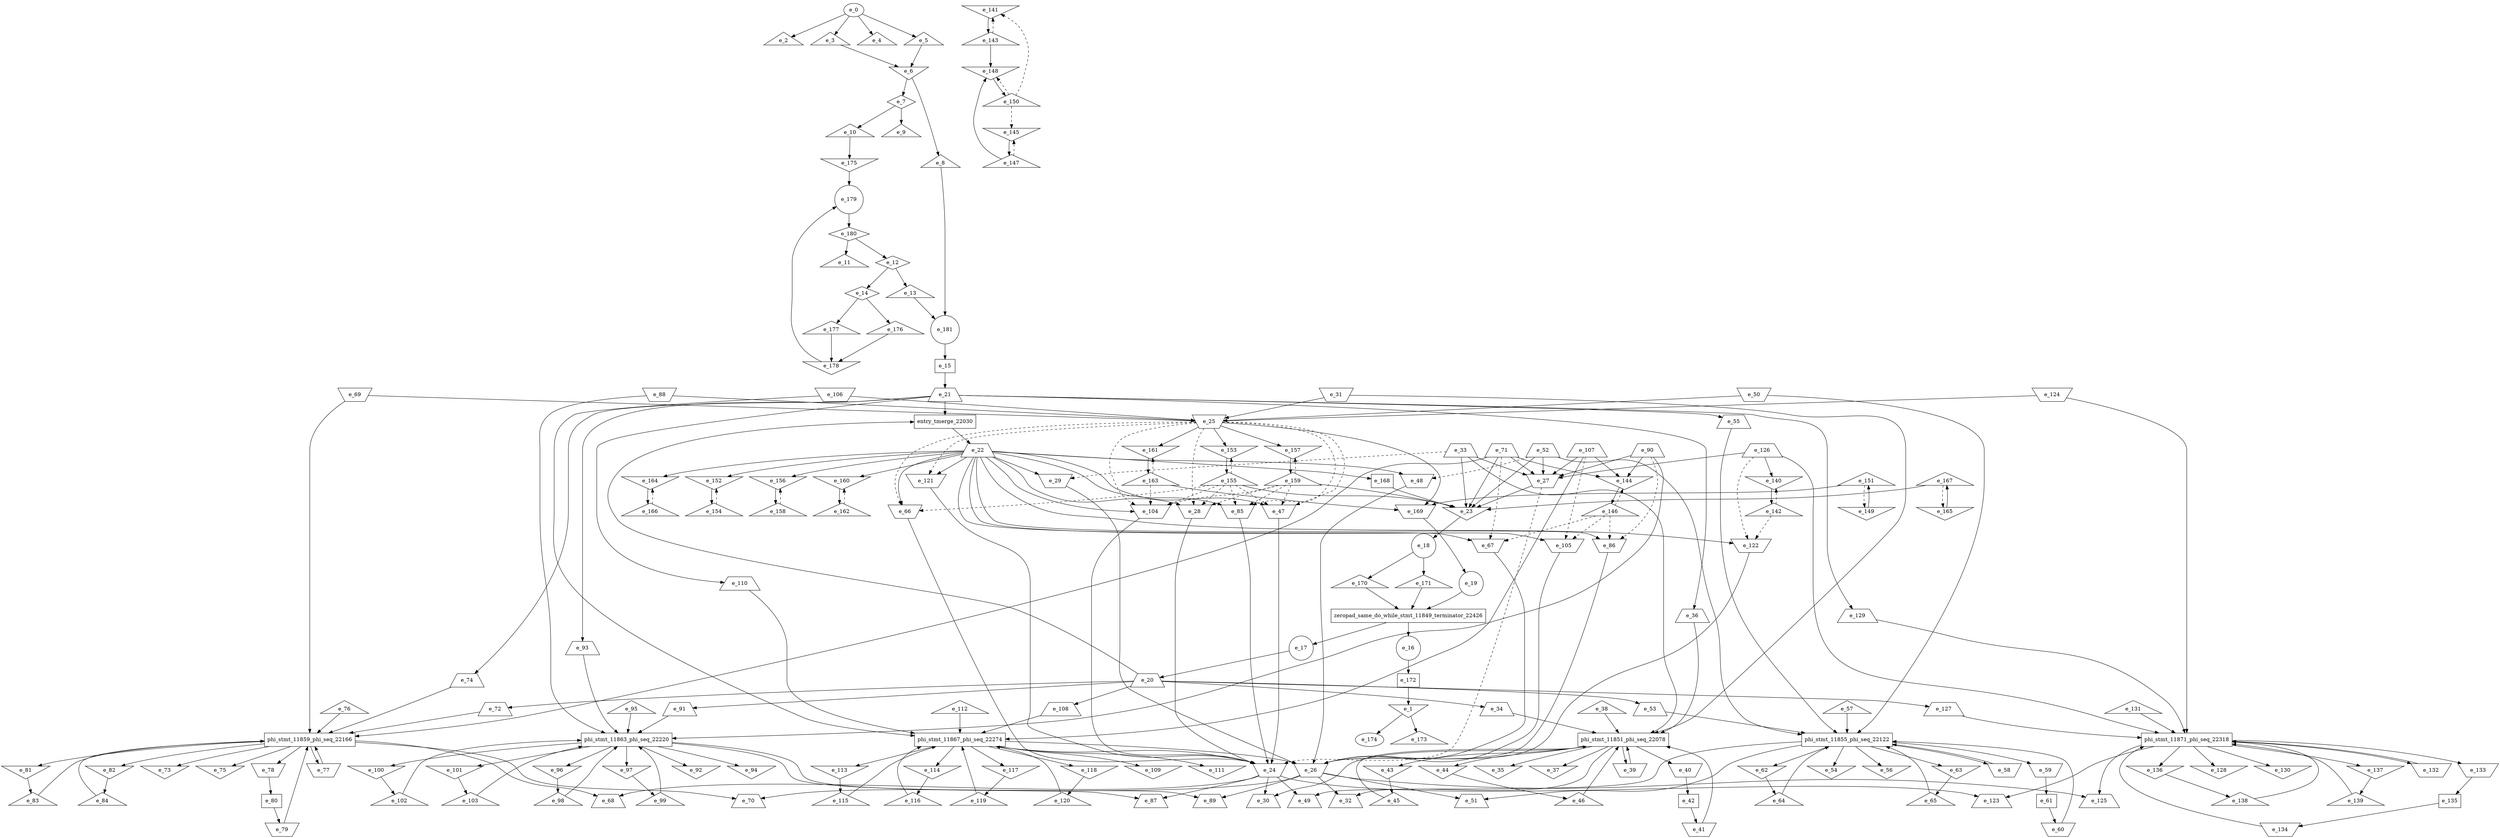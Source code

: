 digraph control_path {
  e_0: entry_node : n ;
  e_1 [shape = invtriangle];
  e_2 [shape = triangle];
  e_3 [shape = triangle];
  e_4 [shape = triangle];
  e_5 [shape = triangle];
  e_6 [shape = invtriangle];
  e_7 [shape = diamond];
  e_8 [shape = triangle];
  e_9 [shape = triangle];
  e_10 [shape = triangle];
  e_11 [shape = triangle];
  e_12 [shape = diamond];
  e_13 [shape = triangle];
  e_14 [shape = diamond];
  e_15 [shape = dot];
  e_16 [shape = circle];
  e_17 [shape = circle];
  e_18 [shape = circle];
  e_19 [shape = circle];
  e_20 [shape = trapezium];
  e_21 [shape = trapezium];
  e_22 [shape = trapezium];
  e_23 [shape = invtriangle];
  e_24 [shape = invtrapezium];
  e_25 [shape = invtrapezium];
  e_26 [shape = invtrapezium];
  e_27 [shape = invtrapezium];
  e_28 [shape = invtrapezium];
  e_29 [shape = invtrapezium];
  e_30 [shape = trapezium];
  e_31 [shape = invtrapezium];
  e_32 [shape = trapezium];
  e_33 [shape = trapezium];
  e_34 [shape = trapezium];
  e_35 [shape = invtriangle];
  e_36 [shape = trapezium];
  e_37 [shape = invtriangle];
  e_38 [shape = triangle];
  e_39 [shape = invtrapezium];
  e_40 [shape = invtrapezium];
  e_41 [shape = invtrapezium];
  e_42 [shape = dot];
  e_43 [shape = invtriangle];
  e_44 [shape = invtriangle];
  e_45 [shape = triangle];
  e_46 [shape = triangle];
  e_47 [shape = invtrapezium];
  e_48 [shape = invtrapezium];
  e_49 [shape = trapezium];
  e_50 [shape = invtrapezium];
  e_51 [shape = trapezium];
  e_52 [shape = trapezium];
  e_53 [shape = trapezium];
  e_54 [shape = invtriangle];
  e_55 [shape = trapezium];
  e_56 [shape = invtriangle];
  e_57 [shape = triangle];
  e_58 [shape = invtrapezium];
  e_59 [shape = invtrapezium];
  e_60 [shape = invtrapezium];
  e_61 [shape = dot];
  e_62 [shape = invtriangle];
  e_63 [shape = invtriangle];
  e_64 [shape = triangle];
  e_65 [shape = triangle];
  e_66 [shape = invtrapezium];
  e_67 [shape = invtrapezium];
  e_68 [shape = trapezium];
  e_69 [shape = invtrapezium];
  e_70 [shape = trapezium];
  e_71 [shape = trapezium];
  e_72 [shape = trapezium];
  e_73 [shape = invtriangle];
  e_74 [shape = trapezium];
  e_75 [shape = invtriangle];
  e_76 [shape = triangle];
  e_77 [shape = invtrapezium];
  e_78 [shape = invtrapezium];
  e_79 [shape = invtrapezium];
  e_80 [shape = dot];
  e_81 [shape = invtriangle];
  e_82 [shape = invtriangle];
  e_83 [shape = triangle];
  e_84 [shape = triangle];
  e_85 [shape = invtrapezium];
  e_86 [shape = invtrapezium];
  e_87 [shape = trapezium];
  e_88 [shape = invtrapezium];
  e_89 [shape = trapezium];
  e_90 [shape = trapezium];
  e_91 [shape = trapezium];
  e_92 [shape = invtriangle];
  e_93 [shape = trapezium];
  e_94 [shape = invtriangle];
  e_95 [shape = triangle];
  e_96 [shape = invtriangle];
  e_97 [shape = invtriangle];
  e_98 [shape = triangle];
  e_99 [shape = triangle];
  e_100 [shape = invtriangle];
  e_101 [shape = invtriangle];
  e_102 [shape = triangle];
  e_103 [shape = triangle];
  e_104 [shape = invtrapezium];
  e_105 [shape = invtrapezium];
  e_106 [shape = invtrapezium];
  e_107 [shape = trapezium];
  e_108 [shape = trapezium];
  e_109 [shape = invtriangle];
  e_110 [shape = trapezium];
  e_111 [shape = invtriangle];
  e_112 [shape = triangle];
  e_113 [shape = invtriangle];
  e_114 [shape = invtriangle];
  e_115 [shape = triangle];
  e_116 [shape = triangle];
  e_117 [shape = invtriangle];
  e_118 [shape = invtriangle];
  e_119 [shape = triangle];
  e_120 [shape = triangle];
  e_121 [shape = invtrapezium];
  e_122 [shape = invtrapezium];
  e_123 [shape = trapezium];
  e_124 [shape = invtrapezium];
  e_125 [shape = trapezium];
  e_126 [shape = trapezium];
  e_127 [shape = trapezium];
  e_128 [shape = invtriangle];
  e_129 [shape = trapezium];
  e_130 [shape = invtriangle];
  e_131 [shape = triangle];
  e_132 [shape = invtrapezium];
  e_133 [shape = invtrapezium];
  e_134 [shape = invtrapezium];
  e_135 [shape = dot];
  e_136 [shape = invtriangle];
  e_137 [shape = invtriangle];
  e_138 [shape = triangle];
  e_139 [shape = triangle];
  e_140 [shape = invtriangle];
  e_141 [shape = invtriangle];
  e_142 [shape = triangle];
  e_143 [shape = triangle];
  e_144 [shape = invtriangle];
  e_145 [shape = invtriangle];
  e_146 [shape = triangle];
  e_147 [shape = triangle];
  e_148 [shape = invtriangle];
  e_149 [shape = invtriangle];
  e_150 [shape = triangle];
  e_151 [shape = triangle];
  e_152 [shape = invtriangle];
  e_153 [shape = invtriangle];
  e_154 [shape = triangle];
  e_155 [shape = triangle];
  e_156 [shape = invtriangle];
  e_157 [shape = invtriangle];
  e_158 [shape = triangle];
  e_159 [shape = triangle];
  e_160 [shape = invtriangle];
  e_161 [shape = invtriangle];
  e_162 [shape = triangle];
  e_163 [shape = triangle];
  e_164 [shape = invtriangle];
  e_165 [shape = invtriangle];
  e_166 [shape = triangle];
  e_167 [shape = triangle];
  e_168 [shape = dot];
  e_169 [shape = invtrapezium];
  e_170 [shape = triangle];
  e_171 [shape = triangle];
  e_172 [shape = dot];
  e_173 [shape = triangle];
  e_174: exit_node : s ;
  e_175 [shape = invtriangle];
  e_176 [shape = triangle];
  e_177 [shape = triangle];
  e_178 [shape = invtriangle];
  e_179 [shape = circle];
  e_180 [shape = diamond];
  e_181 [shape = circle];
  e_172 -> e_1;
  e_0 -> e_2;
  e_0 -> e_3;
  e_0 -> e_4;
  e_0 -> e_5;
  e_5 -> e_6;
  e_3 -> e_6;
  e_6 -> e_7;
  e_6 -> e_8;
  e_7 -> e_9;
  e_7 -> e_10;
  e_180 -> e_11;
  e_180 -> e_12;
  e_12 -> e_13;
  e_12 -> e_14;
  e_181 -> e_15;
  e_23 -> e_18;
  e_169 -> e_19;
  e_17 -> e_20;
  e_15 -> e_21;
  e_71 -> e_23;
  e_167 -> e_23;
  e_168 -> e_23;
  e_27 -> e_23;
  e_155 -> e_23;
  e_33 -> e_23;
  e_52 -> e_23;
  e_159 -> e_23;
  e_104 -> e_24;
  e_85 -> e_24;
  e_66 -> e_24;
  e_121 -> e_24;
  e_28 -> e_24;
  e_47 -> e_24;
  e_27 -> e_24[style = dashed];
  e_106 -> e_25;
  e_88 -> e_25;
  e_69 -> e_25;
  e_124 -> e_25;
  e_31 -> e_25;
  e_50 -> e_25;
  e_105 -> e_26;
  e_86 -> e_26;
  e_67 -> e_26;
  e_122 -> e_26;
  e_29 -> e_26;
  e_48 -> e_26;
  e_107 -> e_27;
  e_90 -> e_27;
  e_71 -> e_27;
  e_126 -> e_27;
  e_33 -> e_27;
  e_52 -> e_27;
  e_22 -> e_28;
  e_25 -> e_28[style = dashed];
  e_155 -> e_28[style = dashed];
  e_159 -> e_28[style = dashed];
  e_22 -> e_29;
  e_33 -> e_29[style = dashed];
  e_24 -> e_30;
  e_26 -> e_32;
  e_20 -> e_34;
  e_21 -> e_36;
  e_42 -> e_41;
  e_40 -> e_42;
  e_43 -> e_45;
  e_44 -> e_46;
  e_22 -> e_47;
  e_25 -> e_47[style = dashed];
  e_155 -> e_47[style = dashed];
  e_159 -> e_47[style = dashed];
  e_22 -> e_48;
  e_52 -> e_48[style = dashed];
  e_24 -> e_49;
  e_26 -> e_51;
  e_20 -> e_53;
  e_21 -> e_55;
  e_61 -> e_60;
  e_59 -> e_61;
  e_62 -> e_64;
  e_63 -> e_65;
  e_22 -> e_66;
  e_25 -> e_66[style = dashed];
  e_155 -> e_66[style = dashed];
  e_22 -> e_67;
  e_71 -> e_67[style = dashed];
  e_146 -> e_67[style = dashed];
  e_24 -> e_68;
  e_26 -> e_70;
  e_20 -> e_72;
  e_21 -> e_74;
  e_80 -> e_79;
  e_78 -> e_80;
  e_81 -> e_83;
  e_82 -> e_84;
  e_22 -> e_85;
  e_25 -> e_85[style = dashed];
  e_155 -> e_85[style = dashed];
  e_159 -> e_85[style = dashed];
  e_22 -> e_86;
  e_90 -> e_86[style = dashed];
  e_146 -> e_86[style = dashed];
  e_24 -> e_87;
  e_26 -> e_89;
  e_20 -> e_91;
  e_21 -> e_93;
  e_96 -> e_98;
  e_97 -> e_99;
  e_100 -> e_102;
  e_101 -> e_103;
  e_22 -> e_104;
  e_25 -> e_104[style = dashed];
  e_155 -> e_104[style = dashed];
  e_159 -> e_104[style = dashed];
  e_163 -> e_104[style = dashed];
  e_22 -> e_105;
  e_107 -> e_105[style = dashed];
  e_146 -> e_105[style = dashed];
  e_20 -> e_108;
  e_21 -> e_110;
  e_113 -> e_115;
  e_114 -> e_116;
  e_117 -> e_119;
  e_118 -> e_120;
  e_22 -> e_121;
  e_25 -> e_121[style = dashed];
  e_22 -> e_122;
  e_142 -> e_122[style = dashed];
  e_126 -> e_122[style = dashed];
  e_24 -> e_123;
  e_26 -> e_125;
  e_20 -> e_127;
  e_21 -> e_129;
  e_135 -> e_134;
  e_133 -> e_135;
  e_136 -> e_138;
  e_137 -> e_139;
  e_126 -> e_140;
  e_142 -> e_140[style = dashed];
  e_150 -> e_141[style = dashed];
  e_143 -> e_141[style = dashed];
  e_140 -> e_142;
  e_141 -> e_143;
  e_107 -> e_144;
  e_90 -> e_144;
  e_71 -> e_144;
  e_146 -> e_144[style = dashed];
  e_150 -> e_145[style = dashed];
  e_147 -> e_145[style = dashed];
  e_144 -> e_146;
  e_145 -> e_147;
  e_143 -> e_148;
  e_147 -> e_148;
  e_150 -> e_148[style = dashed];
  e_151 -> e_149[style = dashed];
  e_148 -> e_150;
  e_149 -> e_151;
  e_22 -> e_152;
  e_154 -> e_152[style = dashed];
  e_25 -> e_153;
  e_155 -> e_153[style = dashed];
  e_152 -> e_154;
  e_153 -> e_155;
  e_22 -> e_156;
  e_158 -> e_156[style = dashed];
  e_25 -> e_157;
  e_159 -> e_157[style = dashed];
  e_156 -> e_158;
  e_157 -> e_159;
  e_22 -> e_160;
  e_162 -> e_160[style = dashed];
  e_25 -> e_161;
  e_163 -> e_161[style = dashed];
  e_160 -> e_162;
  e_161 -> e_163;
  e_22 -> e_164;
  e_166 -> e_164[style = dashed];
  e_167 -> e_165[style = dashed];
  e_164 -> e_166;
  e_165 -> e_167;
  e_22 -> e_168;
  e_151 -> e_169;
  e_25 -> e_169;
  e_163 -> e_169;
  e_18 -> e_170;
  e_18 -> e_171;
  e_16 -> e_172;
  e_1 -> e_173;
  e_1 -> e_174;
  e_10 -> e_175;
  e_14 -> e_176;
  e_14 -> e_177;
  e_176 -> e_178;
  e_177 -> e_178;
  e_178 -> e_179;
  e_175 -> e_179;
  e_179 -> e_180;
  e_8 -> e_181;
  e_13 -> e_181;
  zeropad_same_do_while_stmt_11849_terminator_22426 [shape=rectangle];
e_19 -> zeropad_same_do_while_stmt_11849_terminator_22426;
e_171 -> zeropad_same_do_while_stmt_11849_terminator_22426;
e_170 -> zeropad_same_do_while_stmt_11849_terminator_22426;
zeropad_same_do_while_stmt_11849_terminator_22426 -> e_17;
zeropad_same_do_while_stmt_11849_terminator_22426 -> e_16;
  phi_stmt_11851_phi_seq_22078 [shape=rectangle];
e_36 -> phi_stmt_11851_phi_seq_22078;
phi_stmt_11851_phi_seq_22078 -> e_39;
phi_stmt_11851_phi_seq_22078 -> e_40;
phi_stmt_11851_phi_seq_22078 -> e_37;
e_39 -> phi_stmt_11851_phi_seq_22078;
e_41 -> phi_stmt_11851_phi_seq_22078;
e_34 -> phi_stmt_11851_phi_seq_22078;
phi_stmt_11851_phi_seq_22078 -> e_43;
phi_stmt_11851_phi_seq_22078 -> e_44;
phi_stmt_11851_phi_seq_22078 -> e_35;
e_45 -> phi_stmt_11851_phi_seq_22078;
e_46 -> phi_stmt_11851_phi_seq_22078;
e_31 -> phi_stmt_11851_phi_seq_22078;
e_33 -> phi_stmt_11851_phi_seq_22078;
phi_stmt_11851_phi_seq_22078 -> e_30;
phi_stmt_11851_phi_seq_22078 -> e_32;
e_38 -> phi_stmt_11851_phi_seq_22078;
  phi_stmt_11855_phi_seq_22122 [shape=rectangle];
e_55 -> phi_stmt_11855_phi_seq_22122;
phi_stmt_11855_phi_seq_22122 -> e_58;
phi_stmt_11855_phi_seq_22122 -> e_59;
phi_stmt_11855_phi_seq_22122 -> e_56;
e_58 -> phi_stmt_11855_phi_seq_22122;
e_60 -> phi_stmt_11855_phi_seq_22122;
e_53 -> phi_stmt_11855_phi_seq_22122;
phi_stmt_11855_phi_seq_22122 -> e_62;
phi_stmt_11855_phi_seq_22122 -> e_63;
phi_stmt_11855_phi_seq_22122 -> e_54;
e_64 -> phi_stmt_11855_phi_seq_22122;
e_65 -> phi_stmt_11855_phi_seq_22122;
e_50 -> phi_stmt_11855_phi_seq_22122;
e_52 -> phi_stmt_11855_phi_seq_22122;
phi_stmt_11855_phi_seq_22122 -> e_49;
phi_stmt_11855_phi_seq_22122 -> e_51;
e_57 -> phi_stmt_11855_phi_seq_22122;
  phi_stmt_11859_phi_seq_22166 [shape=rectangle];
e_74 -> phi_stmt_11859_phi_seq_22166;
phi_stmt_11859_phi_seq_22166 -> e_77;
phi_stmt_11859_phi_seq_22166 -> e_78;
phi_stmt_11859_phi_seq_22166 -> e_75;
e_77 -> phi_stmt_11859_phi_seq_22166;
e_79 -> phi_stmt_11859_phi_seq_22166;
e_72 -> phi_stmt_11859_phi_seq_22166;
phi_stmt_11859_phi_seq_22166 -> e_81;
phi_stmt_11859_phi_seq_22166 -> e_82;
phi_stmt_11859_phi_seq_22166 -> e_73;
e_83 -> phi_stmt_11859_phi_seq_22166;
e_84 -> phi_stmt_11859_phi_seq_22166;
e_69 -> phi_stmt_11859_phi_seq_22166;
e_71 -> phi_stmt_11859_phi_seq_22166;
phi_stmt_11859_phi_seq_22166 -> e_68;
phi_stmt_11859_phi_seq_22166 -> e_70;
e_76 -> phi_stmt_11859_phi_seq_22166;
  phi_stmt_11863_phi_seq_22220 [shape=rectangle];
e_93 -> phi_stmt_11863_phi_seq_22220;
phi_stmt_11863_phi_seq_22220 -> e_96;
phi_stmt_11863_phi_seq_22220 -> e_97;
phi_stmt_11863_phi_seq_22220 -> e_94;
e_98 -> phi_stmt_11863_phi_seq_22220;
e_99 -> phi_stmt_11863_phi_seq_22220;
e_91 -> phi_stmt_11863_phi_seq_22220;
phi_stmt_11863_phi_seq_22220 -> e_100;
phi_stmt_11863_phi_seq_22220 -> e_101;
phi_stmt_11863_phi_seq_22220 -> e_92;
e_102 -> phi_stmt_11863_phi_seq_22220;
e_103 -> phi_stmt_11863_phi_seq_22220;
e_88 -> phi_stmt_11863_phi_seq_22220;
e_90 -> phi_stmt_11863_phi_seq_22220;
phi_stmt_11863_phi_seq_22220 -> e_87;
phi_stmt_11863_phi_seq_22220 -> e_89;
e_95 -> phi_stmt_11863_phi_seq_22220;
  phi_stmt_11867_phi_seq_22274 [shape=rectangle];
e_110 -> phi_stmt_11867_phi_seq_22274;
phi_stmt_11867_phi_seq_22274 -> e_113;
phi_stmt_11867_phi_seq_22274 -> e_114;
phi_stmt_11867_phi_seq_22274 -> e_111;
e_115 -> phi_stmt_11867_phi_seq_22274;
e_116 -> phi_stmt_11867_phi_seq_22274;
e_108 -> phi_stmt_11867_phi_seq_22274;
phi_stmt_11867_phi_seq_22274 -> e_117;
phi_stmt_11867_phi_seq_22274 -> e_118;
phi_stmt_11867_phi_seq_22274 -> e_109;
e_119 -> phi_stmt_11867_phi_seq_22274;
e_120 -> phi_stmt_11867_phi_seq_22274;
e_106 -> phi_stmt_11867_phi_seq_22274;
e_107 -> phi_stmt_11867_phi_seq_22274;
phi_stmt_11867_phi_seq_22274 -> e_24;
phi_stmt_11867_phi_seq_22274 -> e_26;
e_112 -> phi_stmt_11867_phi_seq_22274;
  phi_stmt_11871_phi_seq_22318 [shape=rectangle];
e_129 -> phi_stmt_11871_phi_seq_22318;
phi_stmt_11871_phi_seq_22318 -> e_132;
phi_stmt_11871_phi_seq_22318 -> e_133;
phi_stmt_11871_phi_seq_22318 -> e_130;
e_132 -> phi_stmt_11871_phi_seq_22318;
e_134 -> phi_stmt_11871_phi_seq_22318;
e_127 -> phi_stmt_11871_phi_seq_22318;
phi_stmt_11871_phi_seq_22318 -> e_136;
phi_stmt_11871_phi_seq_22318 -> e_137;
phi_stmt_11871_phi_seq_22318 -> e_128;
e_138 -> phi_stmt_11871_phi_seq_22318;
e_139 -> phi_stmt_11871_phi_seq_22318;
e_124 -> phi_stmt_11871_phi_seq_22318;
e_126 -> phi_stmt_11871_phi_seq_22318;
phi_stmt_11871_phi_seq_22318 -> e_123;
phi_stmt_11871_phi_seq_22318 -> e_125;
e_131 -> phi_stmt_11871_phi_seq_22318;
entry_tmerge_22030 [shape = rectangle]; 
e_20 -> entry_tmerge_22030;
e_21 -> entry_tmerge_22030;
entry_tmerge_22030 -> e_22;
}
